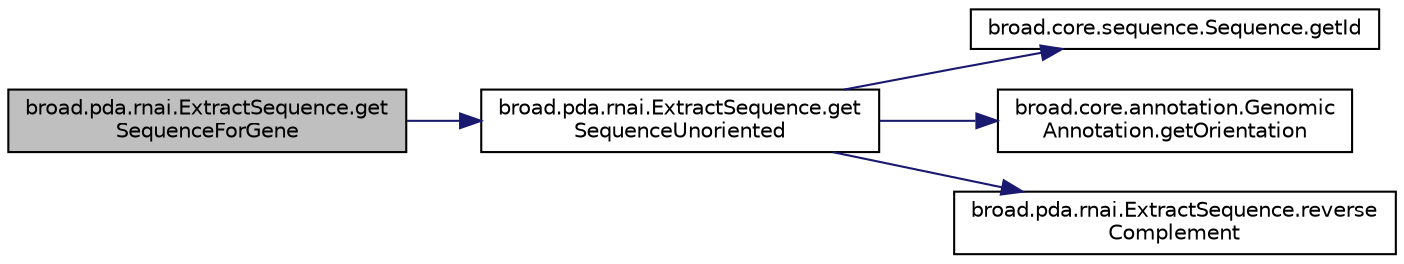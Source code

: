 digraph "broad.pda.rnai.ExtractSequence.getSequenceForGene"
{
  edge [fontname="Helvetica",fontsize="10",labelfontname="Helvetica",labelfontsize="10"];
  node [fontname="Helvetica",fontsize="10",shape=record];
  rankdir="LR";
  Node1 [label="broad.pda.rnai.ExtractSequence.get\lSequenceForGene",height=0.2,width=0.4,color="black", fillcolor="grey75", style="filled" fontcolor="black"];
  Node1 -> Node2 [color="midnightblue",fontsize="10",style="solid"];
  Node2 [label="broad.pda.rnai.ExtractSequence.get\lSequenceUnoriented",height=0.2,width=0.4,color="black", fillcolor="white", style="filled",URL="$classbroad_1_1pda_1_1rnai_1_1_extract_sequence.html#a28a4bd210bd1c447a44144c25ad2700a"];
  Node2 -> Node3 [color="midnightblue",fontsize="10",style="solid"];
  Node3 [label="broad.core.sequence.Sequence.getId",height=0.2,width=0.4,color="black", fillcolor="white", style="filled",URL="$classbroad_1_1core_1_1sequence_1_1_sequence.html#a5da71f38ac38e891746b5f747fe67213"];
  Node2 -> Node4 [color="midnightblue",fontsize="10",style="solid"];
  Node4 [label="broad.core.annotation.Genomic\lAnnotation.getOrientation",height=0.2,width=0.4,color="black", fillcolor="white", style="filled",URL="$interfacebroad_1_1core_1_1annotation_1_1_genomic_annotation.html#a36373aa2575e846905204c09bf74f041"];
  Node2 -> Node5 [color="midnightblue",fontsize="10",style="solid"];
  Node5 [label="broad.pda.rnai.ExtractSequence.reverse\lComplement",height=0.2,width=0.4,color="black", fillcolor="white", style="filled",URL="$classbroad_1_1pda_1_1rnai_1_1_extract_sequence.html#a64d8ff8c0584903be975e781630b8736"];
}
